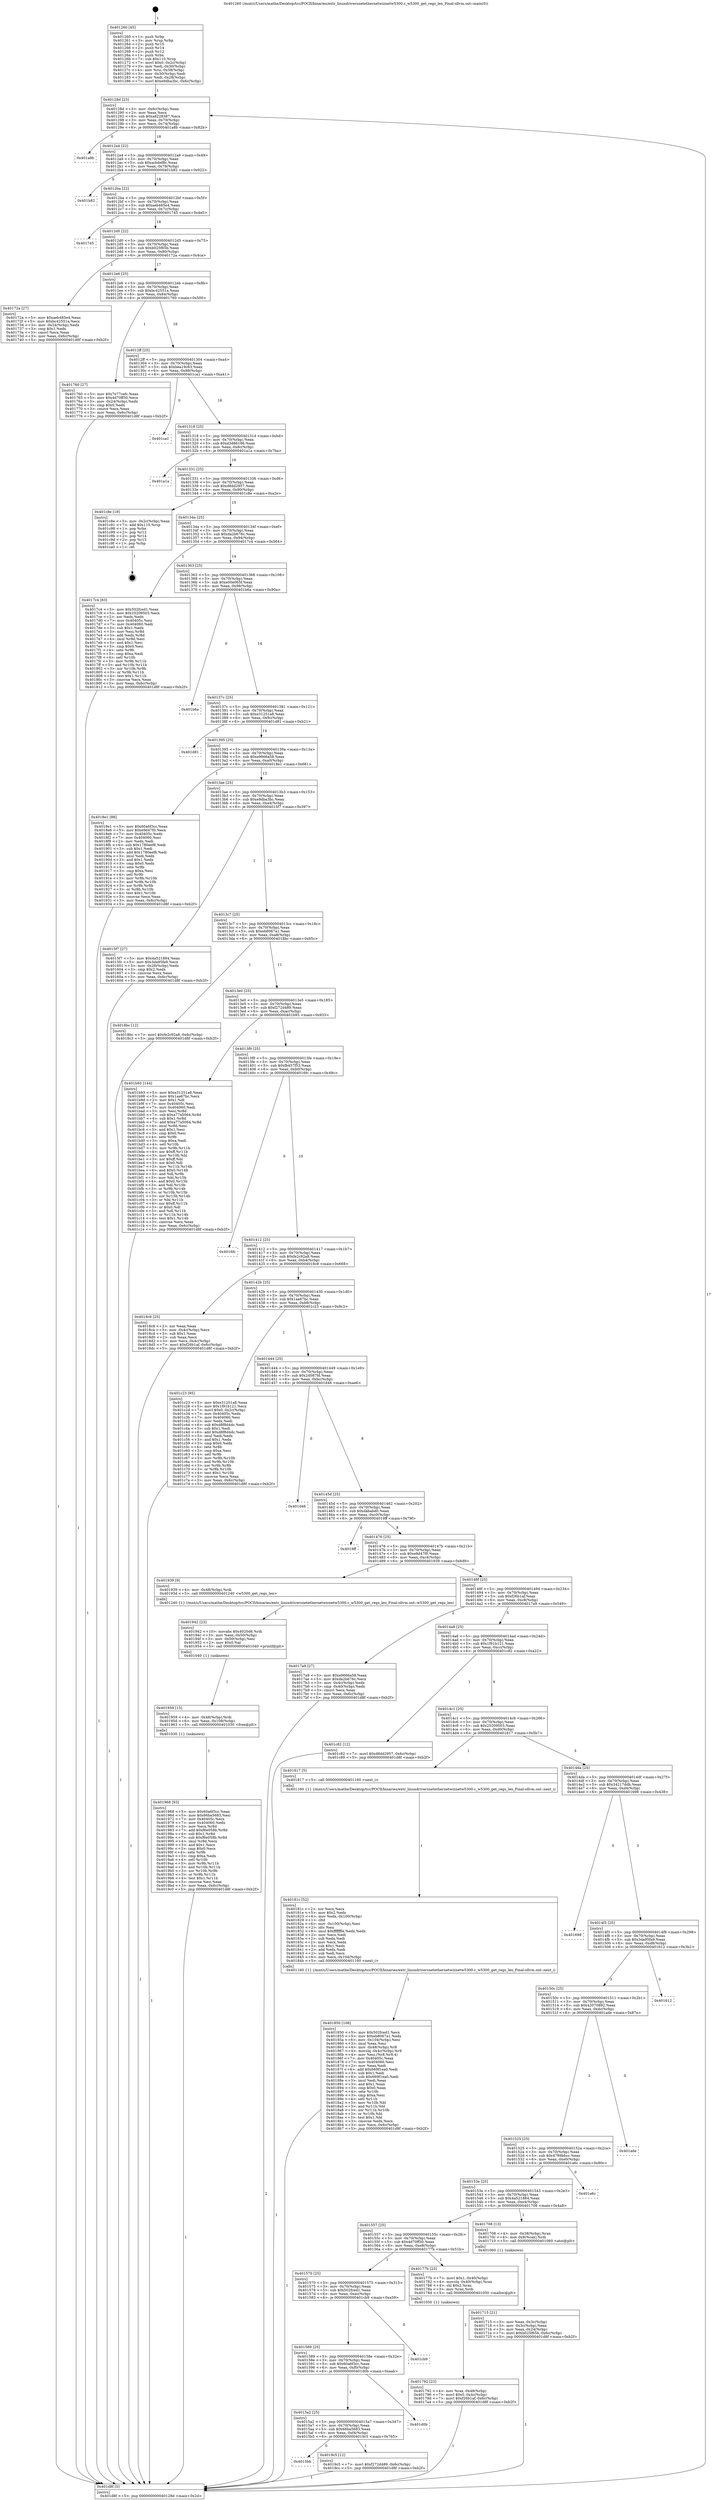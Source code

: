 digraph "0x401260" {
  label = "0x401260 (/mnt/c/Users/mathe/Desktop/tcc/POCII/binaries/extr_linuxdriversnetethernetwiznetw5300.c_w5300_get_regs_len_Final-ollvm.out::main(0))"
  labelloc = "t"
  node[shape=record]

  Entry [label="",width=0.3,height=0.3,shape=circle,fillcolor=black,style=filled]
  "0x40128d" [label="{
     0x40128d [23]\l
     | [instrs]\l
     &nbsp;&nbsp;0x40128d \<+3\>: mov -0x6c(%rbp),%eax\l
     &nbsp;&nbsp;0x401290 \<+2\>: mov %eax,%ecx\l
     &nbsp;&nbsp;0x401292 \<+6\>: sub $0xa8228387,%ecx\l
     &nbsp;&nbsp;0x401298 \<+3\>: mov %eax,-0x70(%rbp)\l
     &nbsp;&nbsp;0x40129b \<+3\>: mov %ecx,-0x74(%rbp)\l
     &nbsp;&nbsp;0x40129e \<+6\>: je 0000000000401a8b \<main+0x82b\>\l
  }"]
  "0x401a8b" [label="{
     0x401a8b\l
  }", style=dashed]
  "0x4012a4" [label="{
     0x4012a4 [22]\l
     | [instrs]\l
     &nbsp;&nbsp;0x4012a4 \<+5\>: jmp 00000000004012a9 \<main+0x49\>\l
     &nbsp;&nbsp;0x4012a9 \<+3\>: mov -0x70(%rbp),%eax\l
     &nbsp;&nbsp;0x4012ac \<+5\>: sub $0xacbdef8c,%eax\l
     &nbsp;&nbsp;0x4012b1 \<+3\>: mov %eax,-0x78(%rbp)\l
     &nbsp;&nbsp;0x4012b4 \<+6\>: je 0000000000401b82 \<main+0x922\>\l
  }"]
  Exit [label="",width=0.3,height=0.3,shape=circle,fillcolor=black,style=filled,peripheries=2]
  "0x401b82" [label="{
     0x401b82\l
  }", style=dashed]
  "0x4012ba" [label="{
     0x4012ba [22]\l
     | [instrs]\l
     &nbsp;&nbsp;0x4012ba \<+5\>: jmp 00000000004012bf \<main+0x5f\>\l
     &nbsp;&nbsp;0x4012bf \<+3\>: mov -0x70(%rbp),%eax\l
     &nbsp;&nbsp;0x4012c2 \<+5\>: sub $0xaeb485e4,%eax\l
     &nbsp;&nbsp;0x4012c7 \<+3\>: mov %eax,-0x7c(%rbp)\l
     &nbsp;&nbsp;0x4012ca \<+6\>: je 0000000000401745 \<main+0x4e5\>\l
  }"]
  "0x4015bb" [label="{
     0x4015bb\l
  }", style=dashed]
  "0x401745" [label="{
     0x401745\l
  }", style=dashed]
  "0x4012d0" [label="{
     0x4012d0 [22]\l
     | [instrs]\l
     &nbsp;&nbsp;0x4012d0 \<+5\>: jmp 00000000004012d5 \<main+0x75\>\l
     &nbsp;&nbsp;0x4012d5 \<+3\>: mov -0x70(%rbp),%eax\l
     &nbsp;&nbsp;0x4012d8 \<+5\>: sub $0xb025f65b,%eax\l
     &nbsp;&nbsp;0x4012dd \<+3\>: mov %eax,-0x80(%rbp)\l
     &nbsp;&nbsp;0x4012e0 \<+6\>: je 000000000040172a \<main+0x4ca\>\l
  }"]
  "0x4019c5" [label="{
     0x4019c5 [12]\l
     | [instrs]\l
     &nbsp;&nbsp;0x4019c5 \<+7\>: movl $0xf272d489,-0x6c(%rbp)\l
     &nbsp;&nbsp;0x4019cc \<+5\>: jmp 0000000000401d8f \<main+0xb2f\>\l
  }"]
  "0x40172a" [label="{
     0x40172a [27]\l
     | [instrs]\l
     &nbsp;&nbsp;0x40172a \<+5\>: mov $0xaeb485e4,%eax\l
     &nbsp;&nbsp;0x40172f \<+5\>: mov $0xbc42551a,%ecx\l
     &nbsp;&nbsp;0x401734 \<+3\>: mov -0x24(%rbp),%edx\l
     &nbsp;&nbsp;0x401737 \<+3\>: cmp $0x1,%edx\l
     &nbsp;&nbsp;0x40173a \<+3\>: cmovl %ecx,%eax\l
     &nbsp;&nbsp;0x40173d \<+3\>: mov %eax,-0x6c(%rbp)\l
     &nbsp;&nbsp;0x401740 \<+5\>: jmp 0000000000401d8f \<main+0xb2f\>\l
  }"]
  "0x4012e6" [label="{
     0x4012e6 [25]\l
     | [instrs]\l
     &nbsp;&nbsp;0x4012e6 \<+5\>: jmp 00000000004012eb \<main+0x8b\>\l
     &nbsp;&nbsp;0x4012eb \<+3\>: mov -0x70(%rbp),%eax\l
     &nbsp;&nbsp;0x4012ee \<+5\>: sub $0xbc42551a,%eax\l
     &nbsp;&nbsp;0x4012f3 \<+6\>: mov %eax,-0x84(%rbp)\l
     &nbsp;&nbsp;0x4012f9 \<+6\>: je 0000000000401760 \<main+0x500\>\l
  }"]
  "0x4015a2" [label="{
     0x4015a2 [25]\l
     | [instrs]\l
     &nbsp;&nbsp;0x4015a2 \<+5\>: jmp 00000000004015a7 \<main+0x347\>\l
     &nbsp;&nbsp;0x4015a7 \<+3\>: mov -0x70(%rbp),%eax\l
     &nbsp;&nbsp;0x4015aa \<+5\>: sub $0x66ba5683,%eax\l
     &nbsp;&nbsp;0x4015af \<+6\>: mov %eax,-0xf4(%rbp)\l
     &nbsp;&nbsp;0x4015b5 \<+6\>: je 00000000004019c5 \<main+0x765\>\l
  }"]
  "0x401760" [label="{
     0x401760 [27]\l
     | [instrs]\l
     &nbsp;&nbsp;0x401760 \<+5\>: mov $0x7e77cefc,%eax\l
     &nbsp;&nbsp;0x401765 \<+5\>: mov $0x4d70ff30,%ecx\l
     &nbsp;&nbsp;0x40176a \<+3\>: mov -0x24(%rbp),%edx\l
     &nbsp;&nbsp;0x40176d \<+3\>: cmp $0x0,%edx\l
     &nbsp;&nbsp;0x401770 \<+3\>: cmove %ecx,%eax\l
     &nbsp;&nbsp;0x401773 \<+3\>: mov %eax,-0x6c(%rbp)\l
     &nbsp;&nbsp;0x401776 \<+5\>: jmp 0000000000401d8f \<main+0xb2f\>\l
  }"]
  "0x4012ff" [label="{
     0x4012ff [25]\l
     | [instrs]\l
     &nbsp;&nbsp;0x4012ff \<+5\>: jmp 0000000000401304 \<main+0xa4\>\l
     &nbsp;&nbsp;0x401304 \<+3\>: mov -0x70(%rbp),%eax\l
     &nbsp;&nbsp;0x401307 \<+5\>: sub $0xbea19c63,%eax\l
     &nbsp;&nbsp;0x40130c \<+6\>: mov %eax,-0x88(%rbp)\l
     &nbsp;&nbsp;0x401312 \<+6\>: je 0000000000401ca1 \<main+0xa41\>\l
  }"]
  "0x401d0b" [label="{
     0x401d0b\l
  }", style=dashed]
  "0x401ca1" [label="{
     0x401ca1\l
  }", style=dashed]
  "0x401318" [label="{
     0x401318 [25]\l
     | [instrs]\l
     &nbsp;&nbsp;0x401318 \<+5\>: jmp 000000000040131d \<main+0xbd\>\l
     &nbsp;&nbsp;0x40131d \<+3\>: mov -0x70(%rbp),%eax\l
     &nbsp;&nbsp;0x401320 \<+5\>: sub $0xd3d86186,%eax\l
     &nbsp;&nbsp;0x401325 \<+6\>: mov %eax,-0x8c(%rbp)\l
     &nbsp;&nbsp;0x40132b \<+6\>: je 0000000000401a1a \<main+0x7ba\>\l
  }"]
  "0x401589" [label="{
     0x401589 [25]\l
     | [instrs]\l
     &nbsp;&nbsp;0x401589 \<+5\>: jmp 000000000040158e \<main+0x32e\>\l
     &nbsp;&nbsp;0x40158e \<+3\>: mov -0x70(%rbp),%eax\l
     &nbsp;&nbsp;0x401591 \<+5\>: sub $0x60a6f3cc,%eax\l
     &nbsp;&nbsp;0x401596 \<+6\>: mov %eax,-0xf0(%rbp)\l
     &nbsp;&nbsp;0x40159c \<+6\>: je 0000000000401d0b \<main+0xaab\>\l
  }"]
  "0x401a1a" [label="{
     0x401a1a\l
  }", style=dashed]
  "0x401331" [label="{
     0x401331 [25]\l
     | [instrs]\l
     &nbsp;&nbsp;0x401331 \<+5\>: jmp 0000000000401336 \<main+0xd6\>\l
     &nbsp;&nbsp;0x401336 \<+3\>: mov -0x70(%rbp),%eax\l
     &nbsp;&nbsp;0x401339 \<+5\>: sub $0xd8dd2957,%eax\l
     &nbsp;&nbsp;0x40133e \<+6\>: mov %eax,-0x90(%rbp)\l
     &nbsp;&nbsp;0x401344 \<+6\>: je 0000000000401c8e \<main+0xa2e\>\l
  }"]
  "0x401cb9" [label="{
     0x401cb9\l
  }", style=dashed]
  "0x401c8e" [label="{
     0x401c8e [19]\l
     | [instrs]\l
     &nbsp;&nbsp;0x401c8e \<+3\>: mov -0x2c(%rbp),%eax\l
     &nbsp;&nbsp;0x401c91 \<+7\>: add $0x110,%rsp\l
     &nbsp;&nbsp;0x401c98 \<+1\>: pop %rbx\l
     &nbsp;&nbsp;0x401c99 \<+2\>: pop %r12\l
     &nbsp;&nbsp;0x401c9b \<+2\>: pop %r14\l
     &nbsp;&nbsp;0x401c9d \<+2\>: pop %r15\l
     &nbsp;&nbsp;0x401c9f \<+1\>: pop %rbp\l
     &nbsp;&nbsp;0x401ca0 \<+1\>: ret\l
  }"]
  "0x40134a" [label="{
     0x40134a [25]\l
     | [instrs]\l
     &nbsp;&nbsp;0x40134a \<+5\>: jmp 000000000040134f \<main+0xef\>\l
     &nbsp;&nbsp;0x40134f \<+3\>: mov -0x70(%rbp),%eax\l
     &nbsp;&nbsp;0x401352 \<+5\>: sub $0xda2b676c,%eax\l
     &nbsp;&nbsp;0x401357 \<+6\>: mov %eax,-0x94(%rbp)\l
     &nbsp;&nbsp;0x40135d \<+6\>: je 00000000004017c4 \<main+0x564\>\l
  }"]
  "0x401968" [label="{
     0x401968 [93]\l
     | [instrs]\l
     &nbsp;&nbsp;0x401968 \<+5\>: mov $0x60a6f3cc,%eax\l
     &nbsp;&nbsp;0x40196d \<+5\>: mov $0x66ba5683,%esi\l
     &nbsp;&nbsp;0x401972 \<+7\>: mov 0x40405c,%ecx\l
     &nbsp;&nbsp;0x401979 \<+7\>: mov 0x404060,%edx\l
     &nbsp;&nbsp;0x401980 \<+3\>: mov %ecx,%r8d\l
     &nbsp;&nbsp;0x401983 \<+7\>: add $0xf6e058b,%r8d\l
     &nbsp;&nbsp;0x40198a \<+4\>: sub $0x1,%r8d\l
     &nbsp;&nbsp;0x40198e \<+7\>: sub $0xf6e058b,%r8d\l
     &nbsp;&nbsp;0x401995 \<+4\>: imul %r8d,%ecx\l
     &nbsp;&nbsp;0x401999 \<+3\>: and $0x1,%ecx\l
     &nbsp;&nbsp;0x40199c \<+3\>: cmp $0x0,%ecx\l
     &nbsp;&nbsp;0x40199f \<+4\>: sete %r9b\l
     &nbsp;&nbsp;0x4019a3 \<+3\>: cmp $0xa,%edx\l
     &nbsp;&nbsp;0x4019a6 \<+4\>: setl %r10b\l
     &nbsp;&nbsp;0x4019aa \<+3\>: mov %r9b,%r11b\l
     &nbsp;&nbsp;0x4019ad \<+3\>: and %r10b,%r11b\l
     &nbsp;&nbsp;0x4019b0 \<+3\>: xor %r10b,%r9b\l
     &nbsp;&nbsp;0x4019b3 \<+3\>: or %r9b,%r11b\l
     &nbsp;&nbsp;0x4019b6 \<+4\>: test $0x1,%r11b\l
     &nbsp;&nbsp;0x4019ba \<+3\>: cmovne %esi,%eax\l
     &nbsp;&nbsp;0x4019bd \<+3\>: mov %eax,-0x6c(%rbp)\l
     &nbsp;&nbsp;0x4019c0 \<+5\>: jmp 0000000000401d8f \<main+0xb2f\>\l
  }"]
  "0x4017c4" [label="{
     0x4017c4 [83]\l
     | [instrs]\l
     &nbsp;&nbsp;0x4017c4 \<+5\>: mov $0x502fced1,%eax\l
     &nbsp;&nbsp;0x4017c9 \<+5\>: mov $0x25209503,%ecx\l
     &nbsp;&nbsp;0x4017ce \<+2\>: xor %edx,%edx\l
     &nbsp;&nbsp;0x4017d0 \<+7\>: mov 0x40405c,%esi\l
     &nbsp;&nbsp;0x4017d7 \<+7\>: mov 0x404060,%edi\l
     &nbsp;&nbsp;0x4017de \<+3\>: sub $0x1,%edx\l
     &nbsp;&nbsp;0x4017e1 \<+3\>: mov %esi,%r8d\l
     &nbsp;&nbsp;0x4017e4 \<+3\>: add %edx,%r8d\l
     &nbsp;&nbsp;0x4017e7 \<+4\>: imul %r8d,%esi\l
     &nbsp;&nbsp;0x4017eb \<+3\>: and $0x1,%esi\l
     &nbsp;&nbsp;0x4017ee \<+3\>: cmp $0x0,%esi\l
     &nbsp;&nbsp;0x4017f1 \<+4\>: sete %r9b\l
     &nbsp;&nbsp;0x4017f5 \<+3\>: cmp $0xa,%edi\l
     &nbsp;&nbsp;0x4017f8 \<+4\>: setl %r10b\l
     &nbsp;&nbsp;0x4017fc \<+3\>: mov %r9b,%r11b\l
     &nbsp;&nbsp;0x4017ff \<+3\>: and %r10b,%r11b\l
     &nbsp;&nbsp;0x401802 \<+3\>: xor %r10b,%r9b\l
     &nbsp;&nbsp;0x401805 \<+3\>: or %r9b,%r11b\l
     &nbsp;&nbsp;0x401808 \<+4\>: test $0x1,%r11b\l
     &nbsp;&nbsp;0x40180c \<+3\>: cmovne %ecx,%eax\l
     &nbsp;&nbsp;0x40180f \<+3\>: mov %eax,-0x6c(%rbp)\l
     &nbsp;&nbsp;0x401812 \<+5\>: jmp 0000000000401d8f \<main+0xb2f\>\l
  }"]
  "0x401363" [label="{
     0x401363 [25]\l
     | [instrs]\l
     &nbsp;&nbsp;0x401363 \<+5\>: jmp 0000000000401368 \<main+0x108\>\l
     &nbsp;&nbsp;0x401368 \<+3\>: mov -0x70(%rbp),%eax\l
     &nbsp;&nbsp;0x40136b \<+5\>: sub $0xe00e065f,%eax\l
     &nbsp;&nbsp;0x401370 \<+6\>: mov %eax,-0x98(%rbp)\l
     &nbsp;&nbsp;0x401376 \<+6\>: je 0000000000401b6a \<main+0x90a\>\l
  }"]
  "0x401959" [label="{
     0x401959 [15]\l
     | [instrs]\l
     &nbsp;&nbsp;0x401959 \<+4\>: mov -0x48(%rbp),%rdi\l
     &nbsp;&nbsp;0x40195d \<+6\>: mov %eax,-0x108(%rbp)\l
     &nbsp;&nbsp;0x401963 \<+5\>: call 0000000000401030 \<free@plt\>\l
     | [calls]\l
     &nbsp;&nbsp;0x401030 \{1\} (unknown)\l
  }"]
  "0x401b6a" [label="{
     0x401b6a\l
  }", style=dashed]
  "0x40137c" [label="{
     0x40137c [25]\l
     | [instrs]\l
     &nbsp;&nbsp;0x40137c \<+5\>: jmp 0000000000401381 \<main+0x121\>\l
     &nbsp;&nbsp;0x401381 \<+3\>: mov -0x70(%rbp),%eax\l
     &nbsp;&nbsp;0x401384 \<+5\>: sub $0xe31251a8,%eax\l
     &nbsp;&nbsp;0x401389 \<+6\>: mov %eax,-0x9c(%rbp)\l
     &nbsp;&nbsp;0x40138f \<+6\>: je 0000000000401d81 \<main+0xb21\>\l
  }"]
  "0x401942" [label="{
     0x401942 [23]\l
     | [instrs]\l
     &nbsp;&nbsp;0x401942 \<+10\>: movabs $0x4020d6,%rdi\l
     &nbsp;&nbsp;0x40194c \<+3\>: mov %eax,-0x50(%rbp)\l
     &nbsp;&nbsp;0x40194f \<+3\>: mov -0x50(%rbp),%esi\l
     &nbsp;&nbsp;0x401952 \<+2\>: mov $0x0,%al\l
     &nbsp;&nbsp;0x401954 \<+5\>: call 0000000000401040 \<printf@plt\>\l
     | [calls]\l
     &nbsp;&nbsp;0x401040 \{1\} (unknown)\l
  }"]
  "0x401d81" [label="{
     0x401d81\l
  }", style=dashed]
  "0x401395" [label="{
     0x401395 [25]\l
     | [instrs]\l
     &nbsp;&nbsp;0x401395 \<+5\>: jmp 000000000040139a \<main+0x13a\>\l
     &nbsp;&nbsp;0x40139a \<+3\>: mov -0x70(%rbp),%eax\l
     &nbsp;&nbsp;0x40139d \<+5\>: sub $0xe9666a58,%eax\l
     &nbsp;&nbsp;0x4013a2 \<+6\>: mov %eax,-0xa0(%rbp)\l
     &nbsp;&nbsp;0x4013a8 \<+6\>: je 00000000004018e1 \<main+0x681\>\l
  }"]
  "0x401850" [label="{
     0x401850 [108]\l
     | [instrs]\l
     &nbsp;&nbsp;0x401850 \<+5\>: mov $0x502fced1,%ecx\l
     &nbsp;&nbsp;0x401855 \<+5\>: mov $0xeb8067a1,%edx\l
     &nbsp;&nbsp;0x40185a \<+6\>: mov -0x104(%rbp),%esi\l
     &nbsp;&nbsp;0x401860 \<+3\>: imul %eax,%esi\l
     &nbsp;&nbsp;0x401863 \<+4\>: mov -0x48(%rbp),%r8\l
     &nbsp;&nbsp;0x401867 \<+4\>: movslq -0x4c(%rbp),%r9\l
     &nbsp;&nbsp;0x40186b \<+4\>: mov %esi,(%r8,%r9,4)\l
     &nbsp;&nbsp;0x40186f \<+7\>: mov 0x40405c,%eax\l
     &nbsp;&nbsp;0x401876 \<+7\>: mov 0x404060,%esi\l
     &nbsp;&nbsp;0x40187d \<+2\>: mov %eax,%edi\l
     &nbsp;&nbsp;0x40187f \<+6\>: add $0x669f1ea0,%edi\l
     &nbsp;&nbsp;0x401885 \<+3\>: sub $0x1,%edi\l
     &nbsp;&nbsp;0x401888 \<+6\>: sub $0x669f1ea0,%edi\l
     &nbsp;&nbsp;0x40188e \<+3\>: imul %edi,%eax\l
     &nbsp;&nbsp;0x401891 \<+3\>: and $0x1,%eax\l
     &nbsp;&nbsp;0x401894 \<+3\>: cmp $0x0,%eax\l
     &nbsp;&nbsp;0x401897 \<+4\>: sete %r10b\l
     &nbsp;&nbsp;0x40189b \<+3\>: cmp $0xa,%esi\l
     &nbsp;&nbsp;0x40189e \<+4\>: setl %r11b\l
     &nbsp;&nbsp;0x4018a2 \<+3\>: mov %r10b,%bl\l
     &nbsp;&nbsp;0x4018a5 \<+3\>: and %r11b,%bl\l
     &nbsp;&nbsp;0x4018a8 \<+3\>: xor %r11b,%r10b\l
     &nbsp;&nbsp;0x4018ab \<+3\>: or %r10b,%bl\l
     &nbsp;&nbsp;0x4018ae \<+3\>: test $0x1,%bl\l
     &nbsp;&nbsp;0x4018b1 \<+3\>: cmovne %edx,%ecx\l
     &nbsp;&nbsp;0x4018b4 \<+3\>: mov %ecx,-0x6c(%rbp)\l
     &nbsp;&nbsp;0x4018b7 \<+5\>: jmp 0000000000401d8f \<main+0xb2f\>\l
  }"]
  "0x4018e1" [label="{
     0x4018e1 [88]\l
     | [instrs]\l
     &nbsp;&nbsp;0x4018e1 \<+5\>: mov $0x60a6f3cc,%eax\l
     &nbsp;&nbsp;0x4018e6 \<+5\>: mov $0xe9d47f0,%ecx\l
     &nbsp;&nbsp;0x4018eb \<+7\>: mov 0x40405c,%edx\l
     &nbsp;&nbsp;0x4018f2 \<+7\>: mov 0x404060,%esi\l
     &nbsp;&nbsp;0x4018f9 \<+2\>: mov %edx,%edi\l
     &nbsp;&nbsp;0x4018fb \<+6\>: sub $0x1780eef6,%edi\l
     &nbsp;&nbsp;0x401901 \<+3\>: sub $0x1,%edi\l
     &nbsp;&nbsp;0x401904 \<+6\>: add $0x1780eef6,%edi\l
     &nbsp;&nbsp;0x40190a \<+3\>: imul %edi,%edx\l
     &nbsp;&nbsp;0x40190d \<+3\>: and $0x1,%edx\l
     &nbsp;&nbsp;0x401910 \<+3\>: cmp $0x0,%edx\l
     &nbsp;&nbsp;0x401913 \<+4\>: sete %r8b\l
     &nbsp;&nbsp;0x401917 \<+3\>: cmp $0xa,%esi\l
     &nbsp;&nbsp;0x40191a \<+4\>: setl %r9b\l
     &nbsp;&nbsp;0x40191e \<+3\>: mov %r8b,%r10b\l
     &nbsp;&nbsp;0x401921 \<+3\>: and %r9b,%r10b\l
     &nbsp;&nbsp;0x401924 \<+3\>: xor %r9b,%r8b\l
     &nbsp;&nbsp;0x401927 \<+3\>: or %r8b,%r10b\l
     &nbsp;&nbsp;0x40192a \<+4\>: test $0x1,%r10b\l
     &nbsp;&nbsp;0x40192e \<+3\>: cmovne %ecx,%eax\l
     &nbsp;&nbsp;0x401931 \<+3\>: mov %eax,-0x6c(%rbp)\l
     &nbsp;&nbsp;0x401934 \<+5\>: jmp 0000000000401d8f \<main+0xb2f\>\l
  }"]
  "0x4013ae" [label="{
     0x4013ae [25]\l
     | [instrs]\l
     &nbsp;&nbsp;0x4013ae \<+5\>: jmp 00000000004013b3 \<main+0x153\>\l
     &nbsp;&nbsp;0x4013b3 \<+3\>: mov -0x70(%rbp),%eax\l
     &nbsp;&nbsp;0x4013b6 \<+5\>: sub $0xe9dba3bc,%eax\l
     &nbsp;&nbsp;0x4013bb \<+6\>: mov %eax,-0xa4(%rbp)\l
     &nbsp;&nbsp;0x4013c1 \<+6\>: je 00000000004015f7 \<main+0x397\>\l
  }"]
  "0x40181c" [label="{
     0x40181c [52]\l
     | [instrs]\l
     &nbsp;&nbsp;0x40181c \<+2\>: xor %ecx,%ecx\l
     &nbsp;&nbsp;0x40181e \<+5\>: mov $0x2,%edx\l
     &nbsp;&nbsp;0x401823 \<+6\>: mov %edx,-0x100(%rbp)\l
     &nbsp;&nbsp;0x401829 \<+1\>: cltd\l
     &nbsp;&nbsp;0x40182a \<+6\>: mov -0x100(%rbp),%esi\l
     &nbsp;&nbsp;0x401830 \<+2\>: idiv %esi\l
     &nbsp;&nbsp;0x401832 \<+6\>: imul $0xfffffffe,%edx,%edx\l
     &nbsp;&nbsp;0x401838 \<+2\>: mov %ecx,%edi\l
     &nbsp;&nbsp;0x40183a \<+2\>: sub %edx,%edi\l
     &nbsp;&nbsp;0x40183c \<+2\>: mov %ecx,%edx\l
     &nbsp;&nbsp;0x40183e \<+3\>: sub $0x1,%edx\l
     &nbsp;&nbsp;0x401841 \<+2\>: add %edx,%edi\l
     &nbsp;&nbsp;0x401843 \<+2\>: sub %edi,%ecx\l
     &nbsp;&nbsp;0x401845 \<+6\>: mov %ecx,-0x104(%rbp)\l
     &nbsp;&nbsp;0x40184b \<+5\>: call 0000000000401160 \<next_i\>\l
     | [calls]\l
     &nbsp;&nbsp;0x401160 \{1\} (/mnt/c/Users/mathe/Desktop/tcc/POCII/binaries/extr_linuxdriversnetethernetwiznetw5300.c_w5300_get_regs_len_Final-ollvm.out::next_i)\l
  }"]
  "0x4015f7" [label="{
     0x4015f7 [27]\l
     | [instrs]\l
     &nbsp;&nbsp;0x4015f7 \<+5\>: mov $0x4a521884,%eax\l
     &nbsp;&nbsp;0x4015fc \<+5\>: mov $0x3da95fa9,%ecx\l
     &nbsp;&nbsp;0x401601 \<+3\>: mov -0x28(%rbp),%edx\l
     &nbsp;&nbsp;0x401604 \<+3\>: cmp $0x2,%edx\l
     &nbsp;&nbsp;0x401607 \<+3\>: cmovne %ecx,%eax\l
     &nbsp;&nbsp;0x40160a \<+3\>: mov %eax,-0x6c(%rbp)\l
     &nbsp;&nbsp;0x40160d \<+5\>: jmp 0000000000401d8f \<main+0xb2f\>\l
  }"]
  "0x4013c7" [label="{
     0x4013c7 [25]\l
     | [instrs]\l
     &nbsp;&nbsp;0x4013c7 \<+5\>: jmp 00000000004013cc \<main+0x16c\>\l
     &nbsp;&nbsp;0x4013cc \<+3\>: mov -0x70(%rbp),%eax\l
     &nbsp;&nbsp;0x4013cf \<+5\>: sub $0xeb8067a1,%eax\l
     &nbsp;&nbsp;0x4013d4 \<+6\>: mov %eax,-0xa8(%rbp)\l
     &nbsp;&nbsp;0x4013da \<+6\>: je 00000000004018bc \<main+0x65c\>\l
  }"]
  "0x401d8f" [label="{
     0x401d8f [5]\l
     | [instrs]\l
     &nbsp;&nbsp;0x401d8f \<+5\>: jmp 000000000040128d \<main+0x2d\>\l
  }"]
  "0x401260" [label="{
     0x401260 [45]\l
     | [instrs]\l
     &nbsp;&nbsp;0x401260 \<+1\>: push %rbp\l
     &nbsp;&nbsp;0x401261 \<+3\>: mov %rsp,%rbp\l
     &nbsp;&nbsp;0x401264 \<+2\>: push %r15\l
     &nbsp;&nbsp;0x401266 \<+2\>: push %r14\l
     &nbsp;&nbsp;0x401268 \<+2\>: push %r12\l
     &nbsp;&nbsp;0x40126a \<+1\>: push %rbx\l
     &nbsp;&nbsp;0x40126b \<+7\>: sub $0x110,%rsp\l
     &nbsp;&nbsp;0x401272 \<+7\>: movl $0x0,-0x2c(%rbp)\l
     &nbsp;&nbsp;0x401279 \<+3\>: mov %edi,-0x30(%rbp)\l
     &nbsp;&nbsp;0x40127c \<+4\>: mov %rsi,-0x38(%rbp)\l
     &nbsp;&nbsp;0x401280 \<+3\>: mov -0x30(%rbp),%edi\l
     &nbsp;&nbsp;0x401283 \<+3\>: mov %edi,-0x28(%rbp)\l
     &nbsp;&nbsp;0x401286 \<+7\>: movl $0xe9dba3bc,-0x6c(%rbp)\l
  }"]
  "0x401792" [label="{
     0x401792 [23]\l
     | [instrs]\l
     &nbsp;&nbsp;0x401792 \<+4\>: mov %rax,-0x48(%rbp)\l
     &nbsp;&nbsp;0x401796 \<+7\>: movl $0x0,-0x4c(%rbp)\l
     &nbsp;&nbsp;0x40179d \<+7\>: movl $0xf26b1af,-0x6c(%rbp)\l
     &nbsp;&nbsp;0x4017a4 \<+5\>: jmp 0000000000401d8f \<main+0xb2f\>\l
  }"]
  "0x4018bc" [label="{
     0x4018bc [12]\l
     | [instrs]\l
     &nbsp;&nbsp;0x4018bc \<+7\>: movl $0xfe2c92a8,-0x6c(%rbp)\l
     &nbsp;&nbsp;0x4018c3 \<+5\>: jmp 0000000000401d8f \<main+0xb2f\>\l
  }"]
  "0x4013e0" [label="{
     0x4013e0 [25]\l
     | [instrs]\l
     &nbsp;&nbsp;0x4013e0 \<+5\>: jmp 00000000004013e5 \<main+0x185\>\l
     &nbsp;&nbsp;0x4013e5 \<+3\>: mov -0x70(%rbp),%eax\l
     &nbsp;&nbsp;0x4013e8 \<+5\>: sub $0xf272d489,%eax\l
     &nbsp;&nbsp;0x4013ed \<+6\>: mov %eax,-0xac(%rbp)\l
     &nbsp;&nbsp;0x4013f3 \<+6\>: je 0000000000401b93 \<main+0x933\>\l
  }"]
  "0x401570" [label="{
     0x401570 [25]\l
     | [instrs]\l
     &nbsp;&nbsp;0x401570 \<+5\>: jmp 0000000000401575 \<main+0x315\>\l
     &nbsp;&nbsp;0x401575 \<+3\>: mov -0x70(%rbp),%eax\l
     &nbsp;&nbsp;0x401578 \<+5\>: sub $0x502fced1,%eax\l
     &nbsp;&nbsp;0x40157d \<+6\>: mov %eax,-0xec(%rbp)\l
     &nbsp;&nbsp;0x401583 \<+6\>: je 0000000000401cb9 \<main+0xa59\>\l
  }"]
  "0x401b93" [label="{
     0x401b93 [144]\l
     | [instrs]\l
     &nbsp;&nbsp;0x401b93 \<+5\>: mov $0xe31251a8,%eax\l
     &nbsp;&nbsp;0x401b98 \<+5\>: mov $0x1aa67bc,%ecx\l
     &nbsp;&nbsp;0x401b9d \<+2\>: mov $0x1,%dl\l
     &nbsp;&nbsp;0x401b9f \<+7\>: mov 0x40405c,%esi\l
     &nbsp;&nbsp;0x401ba6 \<+7\>: mov 0x404060,%edi\l
     &nbsp;&nbsp;0x401bad \<+3\>: mov %esi,%r8d\l
     &nbsp;&nbsp;0x401bb0 \<+7\>: sub $0xa77a5064,%r8d\l
     &nbsp;&nbsp;0x401bb7 \<+4\>: sub $0x1,%r8d\l
     &nbsp;&nbsp;0x401bbb \<+7\>: add $0xa77a5064,%r8d\l
     &nbsp;&nbsp;0x401bc2 \<+4\>: imul %r8d,%esi\l
     &nbsp;&nbsp;0x401bc6 \<+3\>: and $0x1,%esi\l
     &nbsp;&nbsp;0x401bc9 \<+3\>: cmp $0x0,%esi\l
     &nbsp;&nbsp;0x401bcc \<+4\>: sete %r9b\l
     &nbsp;&nbsp;0x401bd0 \<+3\>: cmp $0xa,%edi\l
     &nbsp;&nbsp;0x401bd3 \<+4\>: setl %r10b\l
     &nbsp;&nbsp;0x401bd7 \<+3\>: mov %r9b,%r11b\l
     &nbsp;&nbsp;0x401bda \<+4\>: xor $0xff,%r11b\l
     &nbsp;&nbsp;0x401bde \<+3\>: mov %r10b,%bl\l
     &nbsp;&nbsp;0x401be1 \<+3\>: xor $0xff,%bl\l
     &nbsp;&nbsp;0x401be4 \<+3\>: xor $0x0,%dl\l
     &nbsp;&nbsp;0x401be7 \<+3\>: mov %r11b,%r14b\l
     &nbsp;&nbsp;0x401bea \<+4\>: and $0x0,%r14b\l
     &nbsp;&nbsp;0x401bee \<+3\>: and %dl,%r9b\l
     &nbsp;&nbsp;0x401bf1 \<+3\>: mov %bl,%r15b\l
     &nbsp;&nbsp;0x401bf4 \<+4\>: and $0x0,%r15b\l
     &nbsp;&nbsp;0x401bf8 \<+3\>: and %dl,%r10b\l
     &nbsp;&nbsp;0x401bfb \<+3\>: or %r9b,%r14b\l
     &nbsp;&nbsp;0x401bfe \<+3\>: or %r10b,%r15b\l
     &nbsp;&nbsp;0x401c01 \<+3\>: xor %r15b,%r14b\l
     &nbsp;&nbsp;0x401c04 \<+3\>: or %bl,%r11b\l
     &nbsp;&nbsp;0x401c07 \<+4\>: xor $0xff,%r11b\l
     &nbsp;&nbsp;0x401c0b \<+3\>: or $0x0,%dl\l
     &nbsp;&nbsp;0x401c0e \<+3\>: and %dl,%r11b\l
     &nbsp;&nbsp;0x401c11 \<+3\>: or %r11b,%r14b\l
     &nbsp;&nbsp;0x401c14 \<+4\>: test $0x1,%r14b\l
     &nbsp;&nbsp;0x401c18 \<+3\>: cmovne %ecx,%eax\l
     &nbsp;&nbsp;0x401c1b \<+3\>: mov %eax,-0x6c(%rbp)\l
     &nbsp;&nbsp;0x401c1e \<+5\>: jmp 0000000000401d8f \<main+0xb2f\>\l
  }"]
  "0x4013f9" [label="{
     0x4013f9 [25]\l
     | [instrs]\l
     &nbsp;&nbsp;0x4013f9 \<+5\>: jmp 00000000004013fe \<main+0x19e\>\l
     &nbsp;&nbsp;0x4013fe \<+3\>: mov -0x70(%rbp),%eax\l
     &nbsp;&nbsp;0x401401 \<+5\>: sub $0xfb457f53,%eax\l
     &nbsp;&nbsp;0x401406 \<+6\>: mov %eax,-0xb0(%rbp)\l
     &nbsp;&nbsp;0x40140c \<+6\>: je 00000000004016fc \<main+0x49c\>\l
  }"]
  "0x40177b" [label="{
     0x40177b [23]\l
     | [instrs]\l
     &nbsp;&nbsp;0x40177b \<+7\>: movl $0x1,-0x40(%rbp)\l
     &nbsp;&nbsp;0x401782 \<+4\>: movslq -0x40(%rbp),%rax\l
     &nbsp;&nbsp;0x401786 \<+4\>: shl $0x2,%rax\l
     &nbsp;&nbsp;0x40178a \<+3\>: mov %rax,%rdi\l
     &nbsp;&nbsp;0x40178d \<+5\>: call 0000000000401050 \<malloc@plt\>\l
     | [calls]\l
     &nbsp;&nbsp;0x401050 \{1\} (unknown)\l
  }"]
  "0x4016fc" [label="{
     0x4016fc\l
  }", style=dashed]
  "0x401412" [label="{
     0x401412 [25]\l
     | [instrs]\l
     &nbsp;&nbsp;0x401412 \<+5\>: jmp 0000000000401417 \<main+0x1b7\>\l
     &nbsp;&nbsp;0x401417 \<+3\>: mov -0x70(%rbp),%eax\l
     &nbsp;&nbsp;0x40141a \<+5\>: sub $0xfe2c92a8,%eax\l
     &nbsp;&nbsp;0x40141f \<+6\>: mov %eax,-0xb4(%rbp)\l
     &nbsp;&nbsp;0x401425 \<+6\>: je 00000000004018c8 \<main+0x668\>\l
  }"]
  "0x401715" [label="{
     0x401715 [21]\l
     | [instrs]\l
     &nbsp;&nbsp;0x401715 \<+3\>: mov %eax,-0x3c(%rbp)\l
     &nbsp;&nbsp;0x401718 \<+3\>: mov -0x3c(%rbp),%eax\l
     &nbsp;&nbsp;0x40171b \<+3\>: mov %eax,-0x24(%rbp)\l
     &nbsp;&nbsp;0x40171e \<+7\>: movl $0xb025f65b,-0x6c(%rbp)\l
     &nbsp;&nbsp;0x401725 \<+5\>: jmp 0000000000401d8f \<main+0xb2f\>\l
  }"]
  "0x4018c8" [label="{
     0x4018c8 [25]\l
     | [instrs]\l
     &nbsp;&nbsp;0x4018c8 \<+2\>: xor %eax,%eax\l
     &nbsp;&nbsp;0x4018ca \<+3\>: mov -0x4c(%rbp),%ecx\l
     &nbsp;&nbsp;0x4018cd \<+3\>: sub $0x1,%eax\l
     &nbsp;&nbsp;0x4018d0 \<+2\>: sub %eax,%ecx\l
     &nbsp;&nbsp;0x4018d2 \<+3\>: mov %ecx,-0x4c(%rbp)\l
     &nbsp;&nbsp;0x4018d5 \<+7\>: movl $0xf26b1af,-0x6c(%rbp)\l
     &nbsp;&nbsp;0x4018dc \<+5\>: jmp 0000000000401d8f \<main+0xb2f\>\l
  }"]
  "0x40142b" [label="{
     0x40142b [25]\l
     | [instrs]\l
     &nbsp;&nbsp;0x40142b \<+5\>: jmp 0000000000401430 \<main+0x1d0\>\l
     &nbsp;&nbsp;0x401430 \<+3\>: mov -0x70(%rbp),%eax\l
     &nbsp;&nbsp;0x401433 \<+5\>: sub $0x1aa67bc,%eax\l
     &nbsp;&nbsp;0x401438 \<+6\>: mov %eax,-0xb8(%rbp)\l
     &nbsp;&nbsp;0x40143e \<+6\>: je 0000000000401c23 \<main+0x9c3\>\l
  }"]
  "0x401557" [label="{
     0x401557 [25]\l
     | [instrs]\l
     &nbsp;&nbsp;0x401557 \<+5\>: jmp 000000000040155c \<main+0x2fc\>\l
     &nbsp;&nbsp;0x40155c \<+3\>: mov -0x70(%rbp),%eax\l
     &nbsp;&nbsp;0x40155f \<+5\>: sub $0x4d70ff30,%eax\l
     &nbsp;&nbsp;0x401564 \<+6\>: mov %eax,-0xe8(%rbp)\l
     &nbsp;&nbsp;0x40156a \<+6\>: je 000000000040177b \<main+0x51b\>\l
  }"]
  "0x401c23" [label="{
     0x401c23 [95]\l
     | [instrs]\l
     &nbsp;&nbsp;0x401c23 \<+5\>: mov $0xe31251a8,%eax\l
     &nbsp;&nbsp;0x401c28 \<+5\>: mov $0x1f91b121,%ecx\l
     &nbsp;&nbsp;0x401c2d \<+7\>: movl $0x0,-0x2c(%rbp)\l
     &nbsp;&nbsp;0x401c34 \<+7\>: mov 0x40405c,%edx\l
     &nbsp;&nbsp;0x401c3b \<+7\>: mov 0x404060,%esi\l
     &nbsp;&nbsp;0x401c42 \<+2\>: mov %edx,%edi\l
     &nbsp;&nbsp;0x401c44 \<+6\>: sub $0xd8f8d4dc,%edi\l
     &nbsp;&nbsp;0x401c4a \<+3\>: sub $0x1,%edi\l
     &nbsp;&nbsp;0x401c4d \<+6\>: add $0xd8f8d4dc,%edi\l
     &nbsp;&nbsp;0x401c53 \<+3\>: imul %edi,%edx\l
     &nbsp;&nbsp;0x401c56 \<+3\>: and $0x1,%edx\l
     &nbsp;&nbsp;0x401c59 \<+3\>: cmp $0x0,%edx\l
     &nbsp;&nbsp;0x401c5c \<+4\>: sete %r8b\l
     &nbsp;&nbsp;0x401c60 \<+3\>: cmp $0xa,%esi\l
     &nbsp;&nbsp;0x401c63 \<+4\>: setl %r9b\l
     &nbsp;&nbsp;0x401c67 \<+3\>: mov %r8b,%r10b\l
     &nbsp;&nbsp;0x401c6a \<+3\>: and %r9b,%r10b\l
     &nbsp;&nbsp;0x401c6d \<+3\>: xor %r9b,%r8b\l
     &nbsp;&nbsp;0x401c70 \<+3\>: or %r8b,%r10b\l
     &nbsp;&nbsp;0x401c73 \<+4\>: test $0x1,%r10b\l
     &nbsp;&nbsp;0x401c77 \<+3\>: cmovne %ecx,%eax\l
     &nbsp;&nbsp;0x401c7a \<+3\>: mov %eax,-0x6c(%rbp)\l
     &nbsp;&nbsp;0x401c7d \<+5\>: jmp 0000000000401d8f \<main+0xb2f\>\l
  }"]
  "0x401444" [label="{
     0x401444 [25]\l
     | [instrs]\l
     &nbsp;&nbsp;0x401444 \<+5\>: jmp 0000000000401449 \<main+0x1e9\>\l
     &nbsp;&nbsp;0x401449 \<+3\>: mov -0x70(%rbp),%eax\l
     &nbsp;&nbsp;0x40144c \<+5\>: sub $0x24087fd,%eax\l
     &nbsp;&nbsp;0x401451 \<+6\>: mov %eax,-0xbc(%rbp)\l
     &nbsp;&nbsp;0x401457 \<+6\>: je 0000000000401d46 \<main+0xae6\>\l
  }"]
  "0x401708" [label="{
     0x401708 [13]\l
     | [instrs]\l
     &nbsp;&nbsp;0x401708 \<+4\>: mov -0x38(%rbp),%rax\l
     &nbsp;&nbsp;0x40170c \<+4\>: mov 0x8(%rax),%rdi\l
     &nbsp;&nbsp;0x401710 \<+5\>: call 0000000000401060 \<atoi@plt\>\l
     | [calls]\l
     &nbsp;&nbsp;0x401060 \{1\} (unknown)\l
  }"]
  "0x401d46" [label="{
     0x401d46\l
  }", style=dashed]
  "0x40145d" [label="{
     0x40145d [25]\l
     | [instrs]\l
     &nbsp;&nbsp;0x40145d \<+5\>: jmp 0000000000401462 \<main+0x202\>\l
     &nbsp;&nbsp;0x401462 \<+3\>: mov -0x70(%rbp),%eax\l
     &nbsp;&nbsp;0x401465 \<+5\>: sub $0xdababd0,%eax\l
     &nbsp;&nbsp;0x40146a \<+6\>: mov %eax,-0xc0(%rbp)\l
     &nbsp;&nbsp;0x401470 \<+6\>: je 00000000004019ff \<main+0x79f\>\l
  }"]
  "0x40153e" [label="{
     0x40153e [25]\l
     | [instrs]\l
     &nbsp;&nbsp;0x40153e \<+5\>: jmp 0000000000401543 \<main+0x2e3\>\l
     &nbsp;&nbsp;0x401543 \<+3\>: mov -0x70(%rbp),%eax\l
     &nbsp;&nbsp;0x401546 \<+5\>: sub $0x4a521884,%eax\l
     &nbsp;&nbsp;0x40154b \<+6\>: mov %eax,-0xe4(%rbp)\l
     &nbsp;&nbsp;0x401551 \<+6\>: je 0000000000401708 \<main+0x4a8\>\l
  }"]
  "0x4019ff" [label="{
     0x4019ff\l
  }", style=dashed]
  "0x401476" [label="{
     0x401476 [25]\l
     | [instrs]\l
     &nbsp;&nbsp;0x401476 \<+5\>: jmp 000000000040147b \<main+0x21b\>\l
     &nbsp;&nbsp;0x40147b \<+3\>: mov -0x70(%rbp),%eax\l
     &nbsp;&nbsp;0x40147e \<+5\>: sub $0xe9d47f0,%eax\l
     &nbsp;&nbsp;0x401483 \<+6\>: mov %eax,-0xc4(%rbp)\l
     &nbsp;&nbsp;0x401489 \<+6\>: je 0000000000401939 \<main+0x6d9\>\l
  }"]
  "0x401a6c" [label="{
     0x401a6c\l
  }", style=dashed]
  "0x401939" [label="{
     0x401939 [9]\l
     | [instrs]\l
     &nbsp;&nbsp;0x401939 \<+4\>: mov -0x48(%rbp),%rdi\l
     &nbsp;&nbsp;0x40193d \<+5\>: call 0000000000401240 \<w5300_get_regs_len\>\l
     | [calls]\l
     &nbsp;&nbsp;0x401240 \{1\} (/mnt/c/Users/mathe/Desktop/tcc/POCII/binaries/extr_linuxdriversnetethernetwiznetw5300.c_w5300_get_regs_len_Final-ollvm.out::w5300_get_regs_len)\l
  }"]
  "0x40148f" [label="{
     0x40148f [25]\l
     | [instrs]\l
     &nbsp;&nbsp;0x40148f \<+5\>: jmp 0000000000401494 \<main+0x234\>\l
     &nbsp;&nbsp;0x401494 \<+3\>: mov -0x70(%rbp),%eax\l
     &nbsp;&nbsp;0x401497 \<+5\>: sub $0xf26b1af,%eax\l
     &nbsp;&nbsp;0x40149c \<+6\>: mov %eax,-0xc8(%rbp)\l
     &nbsp;&nbsp;0x4014a2 \<+6\>: je 00000000004017a9 \<main+0x549\>\l
  }"]
  "0x401525" [label="{
     0x401525 [25]\l
     | [instrs]\l
     &nbsp;&nbsp;0x401525 \<+5\>: jmp 000000000040152a \<main+0x2ca\>\l
     &nbsp;&nbsp;0x40152a \<+3\>: mov -0x70(%rbp),%eax\l
     &nbsp;&nbsp;0x40152d \<+5\>: sub $0x4789bbcc,%eax\l
     &nbsp;&nbsp;0x401532 \<+6\>: mov %eax,-0xe0(%rbp)\l
     &nbsp;&nbsp;0x401538 \<+6\>: je 0000000000401a6c \<main+0x80c\>\l
  }"]
  "0x4017a9" [label="{
     0x4017a9 [27]\l
     | [instrs]\l
     &nbsp;&nbsp;0x4017a9 \<+5\>: mov $0xe9666a58,%eax\l
     &nbsp;&nbsp;0x4017ae \<+5\>: mov $0xda2b676c,%ecx\l
     &nbsp;&nbsp;0x4017b3 \<+3\>: mov -0x4c(%rbp),%edx\l
     &nbsp;&nbsp;0x4017b6 \<+3\>: cmp -0x40(%rbp),%edx\l
     &nbsp;&nbsp;0x4017b9 \<+3\>: cmovl %ecx,%eax\l
     &nbsp;&nbsp;0x4017bc \<+3\>: mov %eax,-0x6c(%rbp)\l
     &nbsp;&nbsp;0x4017bf \<+5\>: jmp 0000000000401d8f \<main+0xb2f\>\l
  }"]
  "0x4014a8" [label="{
     0x4014a8 [25]\l
     | [instrs]\l
     &nbsp;&nbsp;0x4014a8 \<+5\>: jmp 00000000004014ad \<main+0x24d\>\l
     &nbsp;&nbsp;0x4014ad \<+3\>: mov -0x70(%rbp),%eax\l
     &nbsp;&nbsp;0x4014b0 \<+5\>: sub $0x1f91b121,%eax\l
     &nbsp;&nbsp;0x4014b5 \<+6\>: mov %eax,-0xcc(%rbp)\l
     &nbsp;&nbsp;0x4014bb \<+6\>: je 0000000000401c82 \<main+0xa22\>\l
  }"]
  "0x401ade" [label="{
     0x401ade\l
  }", style=dashed]
  "0x401c82" [label="{
     0x401c82 [12]\l
     | [instrs]\l
     &nbsp;&nbsp;0x401c82 \<+7\>: movl $0xd8dd2957,-0x6c(%rbp)\l
     &nbsp;&nbsp;0x401c89 \<+5\>: jmp 0000000000401d8f \<main+0xb2f\>\l
  }"]
  "0x4014c1" [label="{
     0x4014c1 [25]\l
     | [instrs]\l
     &nbsp;&nbsp;0x4014c1 \<+5\>: jmp 00000000004014c6 \<main+0x266\>\l
     &nbsp;&nbsp;0x4014c6 \<+3\>: mov -0x70(%rbp),%eax\l
     &nbsp;&nbsp;0x4014c9 \<+5\>: sub $0x25209503,%eax\l
     &nbsp;&nbsp;0x4014ce \<+6\>: mov %eax,-0xd0(%rbp)\l
     &nbsp;&nbsp;0x4014d4 \<+6\>: je 0000000000401817 \<main+0x5b7\>\l
  }"]
  "0x40150c" [label="{
     0x40150c [25]\l
     | [instrs]\l
     &nbsp;&nbsp;0x40150c \<+5\>: jmp 0000000000401511 \<main+0x2b1\>\l
     &nbsp;&nbsp;0x401511 \<+3\>: mov -0x70(%rbp),%eax\l
     &nbsp;&nbsp;0x401514 \<+5\>: sub $0x42070892,%eax\l
     &nbsp;&nbsp;0x401519 \<+6\>: mov %eax,-0xdc(%rbp)\l
     &nbsp;&nbsp;0x40151f \<+6\>: je 0000000000401ade \<main+0x87e\>\l
  }"]
  "0x401817" [label="{
     0x401817 [5]\l
     | [instrs]\l
     &nbsp;&nbsp;0x401817 \<+5\>: call 0000000000401160 \<next_i\>\l
     | [calls]\l
     &nbsp;&nbsp;0x401160 \{1\} (/mnt/c/Users/mathe/Desktop/tcc/POCII/binaries/extr_linuxdriversnetethernetwiznetw5300.c_w5300_get_regs_len_Final-ollvm.out::next_i)\l
  }"]
  "0x4014da" [label="{
     0x4014da [25]\l
     | [instrs]\l
     &nbsp;&nbsp;0x4014da \<+5\>: jmp 00000000004014df \<main+0x27f\>\l
     &nbsp;&nbsp;0x4014df \<+3\>: mov -0x70(%rbp),%eax\l
     &nbsp;&nbsp;0x4014e2 \<+5\>: sub $0x34217ddb,%eax\l
     &nbsp;&nbsp;0x4014e7 \<+6\>: mov %eax,-0xd4(%rbp)\l
     &nbsp;&nbsp;0x4014ed \<+6\>: je 0000000000401698 \<main+0x438\>\l
  }"]
  "0x401612" [label="{
     0x401612\l
  }", style=dashed]
  "0x401698" [label="{
     0x401698\l
  }", style=dashed]
  "0x4014f3" [label="{
     0x4014f3 [25]\l
     | [instrs]\l
     &nbsp;&nbsp;0x4014f3 \<+5\>: jmp 00000000004014f8 \<main+0x298\>\l
     &nbsp;&nbsp;0x4014f8 \<+3\>: mov -0x70(%rbp),%eax\l
     &nbsp;&nbsp;0x4014fb \<+5\>: sub $0x3da95fa9,%eax\l
     &nbsp;&nbsp;0x401500 \<+6\>: mov %eax,-0xd8(%rbp)\l
     &nbsp;&nbsp;0x401506 \<+6\>: je 0000000000401612 \<main+0x3b2\>\l
  }"]
  Entry -> "0x401260" [label=" 1"]
  "0x40128d" -> "0x401a8b" [label=" 0"]
  "0x40128d" -> "0x4012a4" [label=" 18"]
  "0x401c8e" -> Exit [label=" 1"]
  "0x4012a4" -> "0x401b82" [label=" 0"]
  "0x4012a4" -> "0x4012ba" [label=" 18"]
  "0x401c82" -> "0x401d8f" [label=" 1"]
  "0x4012ba" -> "0x401745" [label=" 0"]
  "0x4012ba" -> "0x4012d0" [label=" 18"]
  "0x401c23" -> "0x401d8f" [label=" 1"]
  "0x4012d0" -> "0x40172a" [label=" 1"]
  "0x4012d0" -> "0x4012e6" [label=" 17"]
  "0x401b93" -> "0x401d8f" [label=" 1"]
  "0x4012e6" -> "0x401760" [label=" 1"]
  "0x4012e6" -> "0x4012ff" [label=" 16"]
  "0x4015a2" -> "0x4015bb" [label=" 0"]
  "0x4012ff" -> "0x401ca1" [label=" 0"]
  "0x4012ff" -> "0x401318" [label=" 16"]
  "0x4015a2" -> "0x4019c5" [label=" 1"]
  "0x401318" -> "0x401a1a" [label=" 0"]
  "0x401318" -> "0x401331" [label=" 16"]
  "0x401589" -> "0x4015a2" [label=" 1"]
  "0x401331" -> "0x401c8e" [label=" 1"]
  "0x401331" -> "0x40134a" [label=" 15"]
  "0x401589" -> "0x401d0b" [label=" 0"]
  "0x40134a" -> "0x4017c4" [label=" 1"]
  "0x40134a" -> "0x401363" [label=" 14"]
  "0x401570" -> "0x401589" [label=" 1"]
  "0x401363" -> "0x401b6a" [label=" 0"]
  "0x401363" -> "0x40137c" [label=" 14"]
  "0x401570" -> "0x401cb9" [label=" 0"]
  "0x40137c" -> "0x401d81" [label=" 0"]
  "0x40137c" -> "0x401395" [label=" 14"]
  "0x4019c5" -> "0x401d8f" [label=" 1"]
  "0x401395" -> "0x4018e1" [label=" 1"]
  "0x401395" -> "0x4013ae" [label=" 13"]
  "0x401968" -> "0x401d8f" [label=" 1"]
  "0x4013ae" -> "0x4015f7" [label=" 1"]
  "0x4013ae" -> "0x4013c7" [label=" 12"]
  "0x4015f7" -> "0x401d8f" [label=" 1"]
  "0x401260" -> "0x40128d" [label=" 1"]
  "0x401d8f" -> "0x40128d" [label=" 17"]
  "0x401959" -> "0x401968" [label=" 1"]
  "0x4013c7" -> "0x4018bc" [label=" 1"]
  "0x4013c7" -> "0x4013e0" [label=" 11"]
  "0x401942" -> "0x401959" [label=" 1"]
  "0x4013e0" -> "0x401b93" [label=" 1"]
  "0x4013e0" -> "0x4013f9" [label=" 10"]
  "0x401939" -> "0x401942" [label=" 1"]
  "0x4013f9" -> "0x4016fc" [label=" 0"]
  "0x4013f9" -> "0x401412" [label=" 10"]
  "0x4018e1" -> "0x401d8f" [label=" 1"]
  "0x401412" -> "0x4018c8" [label=" 1"]
  "0x401412" -> "0x40142b" [label=" 9"]
  "0x4018bc" -> "0x401d8f" [label=" 1"]
  "0x40142b" -> "0x401c23" [label=" 1"]
  "0x40142b" -> "0x401444" [label=" 8"]
  "0x401850" -> "0x401d8f" [label=" 1"]
  "0x401444" -> "0x401d46" [label=" 0"]
  "0x401444" -> "0x40145d" [label=" 8"]
  "0x40181c" -> "0x401850" [label=" 1"]
  "0x40145d" -> "0x4019ff" [label=" 0"]
  "0x40145d" -> "0x401476" [label=" 8"]
  "0x4017c4" -> "0x401d8f" [label=" 1"]
  "0x401476" -> "0x401939" [label=" 1"]
  "0x401476" -> "0x40148f" [label=" 7"]
  "0x4017a9" -> "0x401d8f" [label=" 2"]
  "0x40148f" -> "0x4017a9" [label=" 2"]
  "0x40148f" -> "0x4014a8" [label=" 5"]
  "0x40177b" -> "0x401792" [label=" 1"]
  "0x4014a8" -> "0x401c82" [label=" 1"]
  "0x4014a8" -> "0x4014c1" [label=" 4"]
  "0x401557" -> "0x401570" [label=" 1"]
  "0x4014c1" -> "0x401817" [label=" 1"]
  "0x4014c1" -> "0x4014da" [label=" 3"]
  "0x4018c8" -> "0x401d8f" [label=" 1"]
  "0x4014da" -> "0x401698" [label=" 0"]
  "0x4014da" -> "0x4014f3" [label=" 3"]
  "0x401760" -> "0x401d8f" [label=" 1"]
  "0x4014f3" -> "0x401612" [label=" 0"]
  "0x4014f3" -> "0x40150c" [label=" 3"]
  "0x401557" -> "0x40177b" [label=" 1"]
  "0x40150c" -> "0x401ade" [label=" 0"]
  "0x40150c" -> "0x401525" [label=" 3"]
  "0x401792" -> "0x401d8f" [label=" 1"]
  "0x401525" -> "0x401a6c" [label=" 0"]
  "0x401525" -> "0x40153e" [label=" 3"]
  "0x401817" -> "0x40181c" [label=" 1"]
  "0x40153e" -> "0x401708" [label=" 1"]
  "0x40153e" -> "0x401557" [label=" 2"]
  "0x401708" -> "0x401715" [label=" 1"]
  "0x401715" -> "0x401d8f" [label=" 1"]
  "0x40172a" -> "0x401d8f" [label=" 1"]
}
